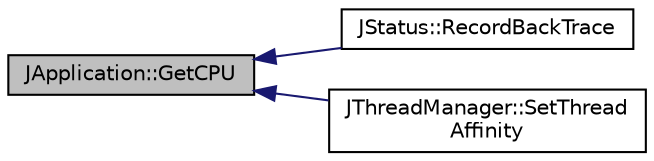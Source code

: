 digraph "JApplication::GetCPU"
{
  edge [fontname="Helvetica",fontsize="10",labelfontname="Helvetica",labelfontsize="10"];
  node [fontname="Helvetica",fontsize="10",shape=record];
  rankdir="LR";
  Node1 [label="JApplication::GetCPU",height=0.2,width=0.4,color="black", fillcolor="grey75", style="filled" fontcolor="black"];
  Node1 -> Node2 [dir="back",color="midnightblue",fontsize="10",style="solid",fontname="Helvetica"];
  Node2 [label="JStatus::RecordBackTrace",height=0.2,width=0.4,color="black", fillcolor="white", style="filled",URL="$class_j_status.html#adbebb0b11f8ae179c522dcaad169d160"];
  Node1 -> Node3 [dir="back",color="midnightblue",fontsize="10",style="solid",fontname="Helvetica"];
  Node3 [label="JThreadManager::SetThread\lAffinity",height=0.2,width=0.4,color="black", fillcolor="white", style="filled",URL="$class_j_thread_manager.html#ab4775b2f00e3be1dd3b99e5e8d249d95"];
}
